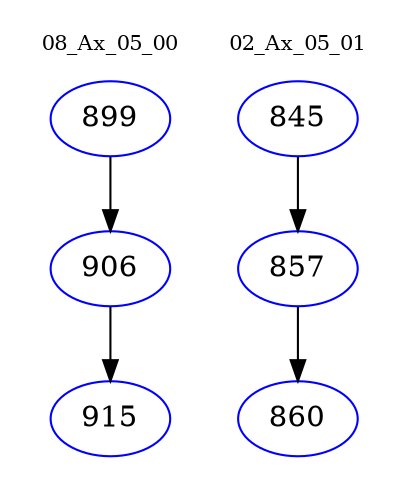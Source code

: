 digraph{
subgraph cluster_0 {
color = white
label = "08_Ax_05_00";
fontsize=10;
T0_899 [label="899", color="blue"]
T0_899 -> T0_906 [color="black"]
T0_906 [label="906", color="blue"]
T0_906 -> T0_915 [color="black"]
T0_915 [label="915", color="blue"]
}
subgraph cluster_1 {
color = white
label = "02_Ax_05_01";
fontsize=10;
T1_845 [label="845", color="blue"]
T1_845 -> T1_857 [color="black"]
T1_857 [label="857", color="blue"]
T1_857 -> T1_860 [color="black"]
T1_860 [label="860", color="blue"]
}
}
